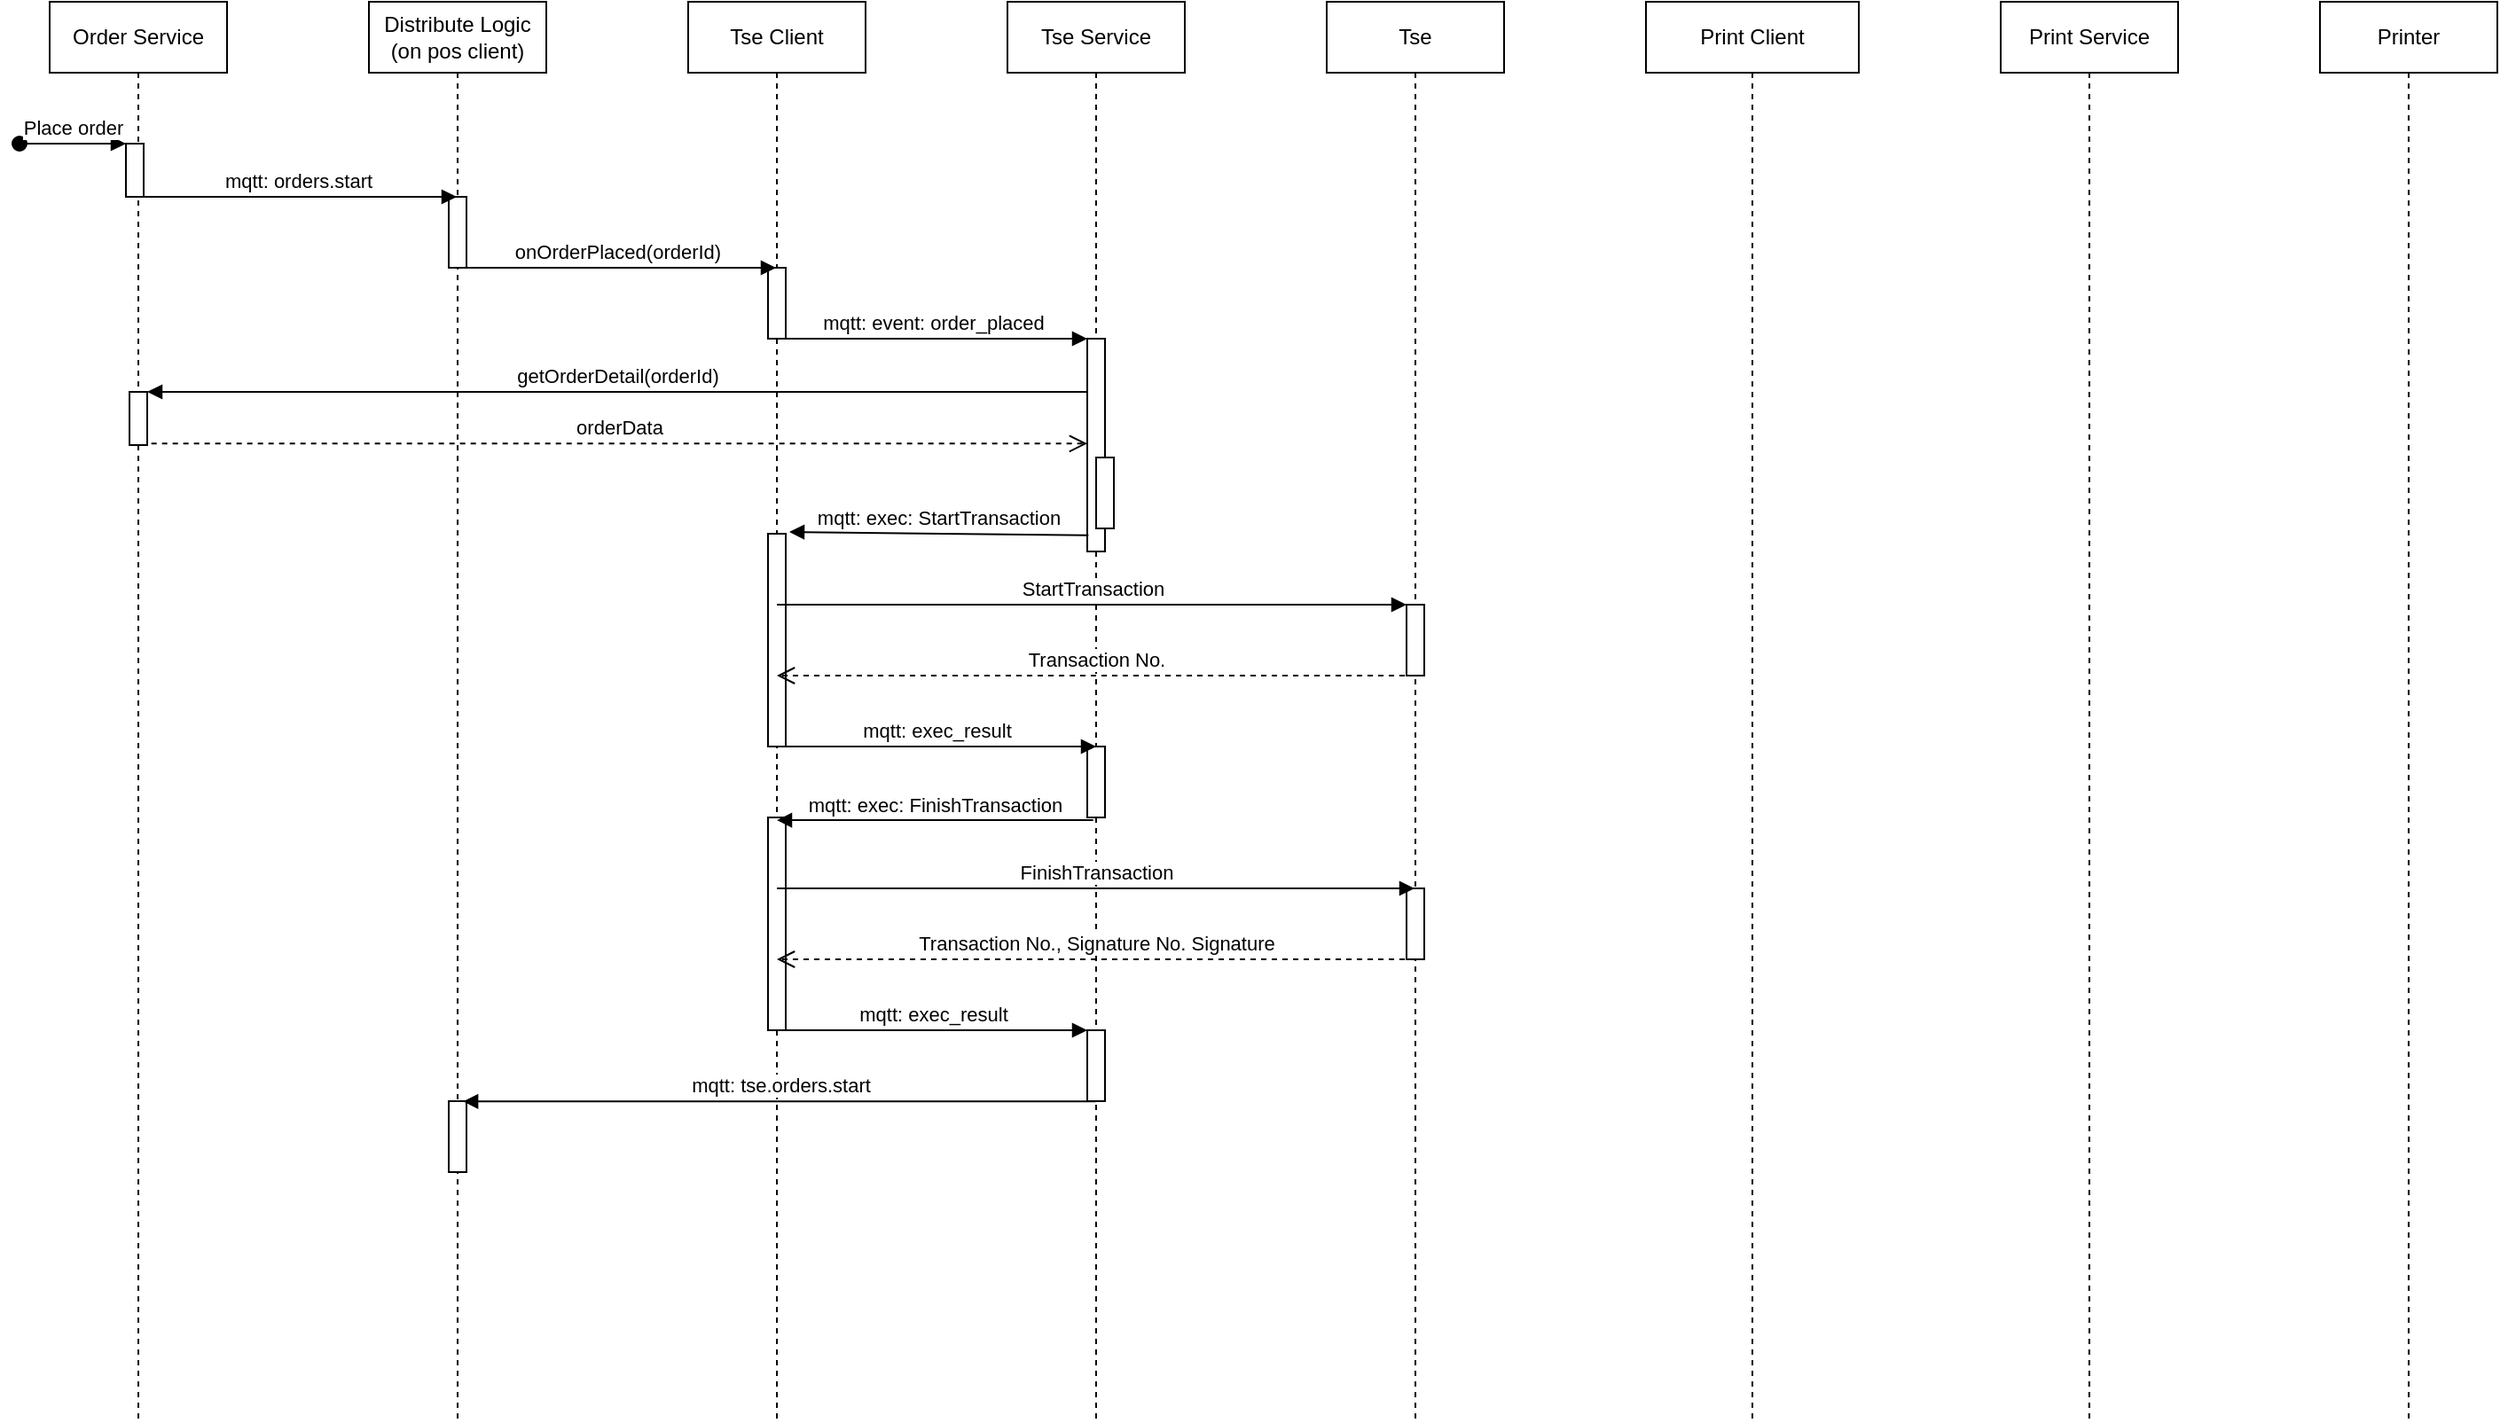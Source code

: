 <mxfile version="13.8.6" type="github">
  <diagram id="kgpKYQtTHZ0yAKxKKP6v" name="Page-1">
    <mxGraphModel dx="1471" dy="990" grid="1" gridSize="10" guides="1" tooltips="1" connect="1" arrows="1" fold="1" page="1" pageScale="1" pageWidth="850" pageHeight="1100" math="0" shadow="0">
      <root>
        <mxCell id="0" />
        <mxCell id="1" parent="0" />
        <mxCell id="9y2KvSh_7_GxnZTD8iaE-1" value="Order Service" style="shape=umlLifeline;perimeter=lifelinePerimeter;whiteSpace=wrap;html=1;container=1;collapsible=0;recursiveResize=0;outlineConnect=0;" vertex="1" parent="1">
          <mxGeometry x="60" y="60" width="100" height="800" as="geometry" />
        </mxCell>
        <mxCell id="9y2KvSh_7_GxnZTD8iaE-13" value="" style="html=1;points=[];perimeter=orthogonalPerimeter;" vertex="1" parent="9y2KvSh_7_GxnZTD8iaE-1">
          <mxGeometry x="43" y="80" width="10" height="30" as="geometry" />
        </mxCell>
        <mxCell id="9y2KvSh_7_GxnZTD8iaE-14" value="Place order" style="html=1;verticalAlign=bottom;startArrow=oval;endArrow=block;startSize=8;" edge="1" target="9y2KvSh_7_GxnZTD8iaE-13" parent="9y2KvSh_7_GxnZTD8iaE-1">
          <mxGeometry relative="1" as="geometry">
            <mxPoint x="-17" y="80" as="sourcePoint" />
          </mxGeometry>
        </mxCell>
        <mxCell id="9y2KvSh_7_GxnZTD8iaE-30" value="" style="html=1;points=[];perimeter=orthogonalPerimeter;" vertex="1" parent="9y2KvSh_7_GxnZTD8iaE-1">
          <mxGeometry x="45" y="220" width="10" height="30" as="geometry" />
        </mxCell>
        <mxCell id="9y2KvSh_7_GxnZTD8iaE-2" value="Tse Service" style="shape=umlLifeline;perimeter=lifelinePerimeter;whiteSpace=wrap;html=1;container=1;collapsible=0;recursiveResize=0;outlineConnect=0;" vertex="1" parent="1">
          <mxGeometry x="600" y="60" width="100" height="800" as="geometry" />
        </mxCell>
        <mxCell id="9y2KvSh_7_GxnZTD8iaE-28" value="" style="html=1;points=[];perimeter=orthogonalPerimeter;" vertex="1" parent="9y2KvSh_7_GxnZTD8iaE-2">
          <mxGeometry x="45" y="190" width="10" height="120" as="geometry" />
        </mxCell>
        <mxCell id="9y2KvSh_7_GxnZTD8iaE-44" value="" style="html=1;points=[];perimeter=orthogonalPerimeter;" vertex="1" parent="9y2KvSh_7_GxnZTD8iaE-2">
          <mxGeometry x="45" y="420" width="10" height="40" as="geometry" />
        </mxCell>
        <mxCell id="9y2KvSh_7_GxnZTD8iaE-52" value="" style="html=1;points=[];perimeter=orthogonalPerimeter;" vertex="1" parent="9y2KvSh_7_GxnZTD8iaE-2">
          <mxGeometry x="45" y="580" width="10" height="40" as="geometry" />
        </mxCell>
        <mxCell id="9y2KvSh_7_GxnZTD8iaE-56" value="" style="html=1;points=[];perimeter=orthogonalPerimeter;" vertex="1" parent="9y2KvSh_7_GxnZTD8iaE-2">
          <mxGeometry x="50" y="257" width="10" height="40" as="geometry" />
        </mxCell>
        <mxCell id="9y2KvSh_7_GxnZTD8iaE-3" value="Print Service" style="shape=umlLifeline;perimeter=lifelinePerimeter;whiteSpace=wrap;html=1;container=1;collapsible=0;recursiveResize=0;outlineConnect=0;" vertex="1" parent="1">
          <mxGeometry x="1160" y="60" width="100" height="800" as="geometry" />
        </mxCell>
        <mxCell id="9y2KvSh_7_GxnZTD8iaE-4" value="Tse Client" style="shape=umlLifeline;perimeter=lifelinePerimeter;whiteSpace=wrap;html=1;container=1;collapsible=0;recursiveResize=0;outlineConnect=0;" vertex="1" parent="1">
          <mxGeometry x="420" y="60" width="100" height="800" as="geometry" />
        </mxCell>
        <mxCell id="9y2KvSh_7_GxnZTD8iaE-21" value="" style="html=1;points=[];perimeter=orthogonalPerimeter;" vertex="1" parent="9y2KvSh_7_GxnZTD8iaE-4">
          <mxGeometry x="45" y="150" width="10" height="40" as="geometry" />
        </mxCell>
        <mxCell id="9y2KvSh_7_GxnZTD8iaE-35" value="" style="html=1;points=[];perimeter=orthogonalPerimeter;" vertex="1" parent="9y2KvSh_7_GxnZTD8iaE-4">
          <mxGeometry x="45" y="300" width="10" height="120" as="geometry" />
        </mxCell>
        <mxCell id="9y2KvSh_7_GxnZTD8iaE-47" value="" style="html=1;points=[];perimeter=orthogonalPerimeter;" vertex="1" parent="9y2KvSh_7_GxnZTD8iaE-4">
          <mxGeometry x="45" y="460" width="10" height="120" as="geometry" />
        </mxCell>
        <mxCell id="9y2KvSh_7_GxnZTD8iaE-5" value="Print Client" style="shape=umlLifeline;perimeter=lifelinePerimeter;whiteSpace=wrap;html=1;container=1;collapsible=0;recursiveResize=0;outlineConnect=0;" vertex="1" parent="1">
          <mxGeometry x="960" y="60" width="120" height="800" as="geometry" />
        </mxCell>
        <mxCell id="9y2KvSh_7_GxnZTD8iaE-7" value="Distribute&amp;nbsp;Logic&lt;br&gt;(on pos client)" style="shape=umlLifeline;perimeter=lifelinePerimeter;whiteSpace=wrap;html=1;container=1;collapsible=0;recursiveResize=0;outlineConnect=0;" vertex="1" parent="1">
          <mxGeometry x="240" y="60" width="100" height="800" as="geometry" />
        </mxCell>
        <mxCell id="9y2KvSh_7_GxnZTD8iaE-17" value="" style="html=1;points=[];perimeter=orthogonalPerimeter;" vertex="1" parent="9y2KvSh_7_GxnZTD8iaE-7">
          <mxGeometry x="45" y="110" width="10" height="40" as="geometry" />
        </mxCell>
        <mxCell id="9y2KvSh_7_GxnZTD8iaE-53" value="" style="html=1;points=[];perimeter=orthogonalPerimeter;" vertex="1" parent="9y2KvSh_7_GxnZTD8iaE-7">
          <mxGeometry x="45" y="620" width="10" height="40" as="geometry" />
        </mxCell>
        <mxCell id="9y2KvSh_7_GxnZTD8iaE-6" value="Printer" style="shape=umlLifeline;perimeter=lifelinePerimeter;whiteSpace=wrap;html=1;container=1;collapsible=0;recursiveResize=0;outlineConnect=0;" vertex="1" parent="1">
          <mxGeometry x="1340" y="60" width="100" height="800" as="geometry" />
        </mxCell>
        <mxCell id="9y2KvSh_7_GxnZTD8iaE-8" value="Tse" style="shape=umlLifeline;perimeter=lifelinePerimeter;whiteSpace=wrap;html=1;container=1;collapsible=0;recursiveResize=0;outlineConnect=0;" vertex="1" parent="1">
          <mxGeometry x="780" y="60" width="100" height="800" as="geometry" />
        </mxCell>
        <mxCell id="9y2KvSh_7_GxnZTD8iaE-37" value="" style="html=1;points=[];perimeter=orthogonalPerimeter;" vertex="1" parent="9y2KvSh_7_GxnZTD8iaE-8">
          <mxGeometry x="45" y="340" width="10" height="40" as="geometry" />
        </mxCell>
        <mxCell id="9y2KvSh_7_GxnZTD8iaE-49" value="" style="html=1;points=[];perimeter=orthogonalPerimeter;" vertex="1" parent="9y2KvSh_7_GxnZTD8iaE-8">
          <mxGeometry x="45" y="500" width="10" height="40" as="geometry" />
        </mxCell>
        <mxCell id="9y2KvSh_7_GxnZTD8iaE-18" value="mqtt: orders.start" style="html=1;verticalAlign=bottom;endArrow=block;" edge="1" parent="1" target="9y2KvSh_7_GxnZTD8iaE-7">
          <mxGeometry width="80" relative="1" as="geometry">
            <mxPoint x="110" y="170" as="sourcePoint" />
            <mxPoint x="190" y="170" as="targetPoint" />
          </mxGeometry>
        </mxCell>
        <mxCell id="9y2KvSh_7_GxnZTD8iaE-23" value="onOrderPlaced(orderId)" style="html=1;verticalAlign=bottom;endArrow=block;" edge="1" parent="1" target="9y2KvSh_7_GxnZTD8iaE-4">
          <mxGeometry width="80" relative="1" as="geometry">
            <mxPoint x="290" y="210" as="sourcePoint" />
            <mxPoint x="370" y="210" as="targetPoint" />
          </mxGeometry>
        </mxCell>
        <mxCell id="9y2KvSh_7_GxnZTD8iaE-27" value="mqtt: event: order_placed" style="html=1;verticalAlign=bottom;endArrow=block;" edge="1" parent="1" target="9y2KvSh_7_GxnZTD8iaE-28">
          <mxGeometry width="80" relative="1" as="geometry">
            <mxPoint x="470" y="250" as="sourcePoint" />
            <mxPoint x="550" y="250" as="targetPoint" />
          </mxGeometry>
        </mxCell>
        <mxCell id="9y2KvSh_7_GxnZTD8iaE-31" value="getOrderDetail(orderId)" style="html=1;verticalAlign=bottom;endArrow=block;entryX=1;entryY=0;exitX=-0.017;exitY=0.25;exitDx=0;exitDy=0;exitPerimeter=0;" edge="1" target="9y2KvSh_7_GxnZTD8iaE-30" parent="1" source="9y2KvSh_7_GxnZTD8iaE-28">
          <mxGeometry relative="1" as="geometry">
            <mxPoint x="640" y="290" as="sourcePoint" />
          </mxGeometry>
        </mxCell>
        <mxCell id="9y2KvSh_7_GxnZTD8iaE-32" value="orderData" style="html=1;verticalAlign=bottom;endArrow=open;dashed=1;endSize=8;exitX=1.233;exitY=0.972;exitDx=0;exitDy=0;exitPerimeter=0;" edge="1" source="9y2KvSh_7_GxnZTD8iaE-30" parent="1" target="9y2KvSh_7_GxnZTD8iaE-28">
          <mxGeometry relative="1" as="geometry">
            <mxPoint x="650" y="319" as="targetPoint" />
            <mxPoint x="120" y="308" as="sourcePoint" />
          </mxGeometry>
        </mxCell>
        <mxCell id="9y2KvSh_7_GxnZTD8iaE-34" value="mqtt: exec: StartTransaction" style="html=1;verticalAlign=bottom;endArrow=block;exitX=0.067;exitY=0.924;exitDx=0;exitDy=0;exitPerimeter=0;" edge="1" parent="1" source="9y2KvSh_7_GxnZTD8iaE-28">
          <mxGeometry width="80" relative="1" as="geometry">
            <mxPoint x="640" y="365" as="sourcePoint" />
            <mxPoint x="477" y="359" as="targetPoint" />
            <Array as="points">
              <mxPoint x="477" y="359" />
            </Array>
          </mxGeometry>
        </mxCell>
        <mxCell id="9y2KvSh_7_GxnZTD8iaE-36" value="StartTransaction" style="html=1;verticalAlign=bottom;endArrow=block;" edge="1" parent="1" target="9y2KvSh_7_GxnZTD8iaE-37">
          <mxGeometry width="80" relative="1" as="geometry">
            <mxPoint x="470" y="400" as="sourcePoint" />
            <mxPoint x="750" y="390" as="targetPoint" />
          </mxGeometry>
        </mxCell>
        <mxCell id="9y2KvSh_7_GxnZTD8iaE-39" value="Transaction No." style="html=1;verticalAlign=bottom;endArrow=open;dashed=1;endSize=8;" edge="1" parent="1" target="9y2KvSh_7_GxnZTD8iaE-4">
          <mxGeometry relative="1" as="geometry">
            <mxPoint x="830" y="440" as="sourcePoint" />
            <mxPoint x="690" y="440" as="targetPoint" />
          </mxGeometry>
        </mxCell>
        <mxCell id="9y2KvSh_7_GxnZTD8iaE-43" value="mqtt: exec_result" style="html=1;verticalAlign=bottom;endArrow=block;" edge="1" parent="1">
          <mxGeometry width="80" relative="1" as="geometry">
            <mxPoint x="470" y="480" as="sourcePoint" />
            <mxPoint x="650" y="480" as="targetPoint" />
          </mxGeometry>
        </mxCell>
        <mxCell id="9y2KvSh_7_GxnZTD8iaE-46" value="mqtt: exec: FinishTransaction" style="html=1;verticalAlign=bottom;endArrow=block;exitX=0.335;exitY=1.038;exitDx=0;exitDy=0;exitPerimeter=0;" edge="1" parent="1" source="9y2KvSh_7_GxnZTD8iaE-44" target="9y2KvSh_7_GxnZTD8iaE-4">
          <mxGeometry width="80" relative="1" as="geometry">
            <mxPoint x="650" y="510" as="sourcePoint" />
            <mxPoint x="730" y="510" as="targetPoint" />
          </mxGeometry>
        </mxCell>
        <mxCell id="9y2KvSh_7_GxnZTD8iaE-48" value="FinishTransaction" style="html=1;verticalAlign=bottom;endArrow=block;" edge="1" parent="1" target="9y2KvSh_7_GxnZTD8iaE-8">
          <mxGeometry width="80" relative="1" as="geometry">
            <mxPoint x="470" y="560" as="sourcePoint" />
            <mxPoint x="550" y="560" as="targetPoint" />
          </mxGeometry>
        </mxCell>
        <mxCell id="9y2KvSh_7_GxnZTD8iaE-50" value="Transaction No., Signature No. Signature" style="html=1;verticalAlign=bottom;endArrow=open;dashed=1;endSize=8;" edge="1" parent="1" target="9y2KvSh_7_GxnZTD8iaE-4">
          <mxGeometry relative="1" as="geometry">
            <mxPoint x="830" y="600" as="sourcePoint" />
            <mxPoint x="750" y="600" as="targetPoint" />
          </mxGeometry>
        </mxCell>
        <mxCell id="9y2KvSh_7_GxnZTD8iaE-51" value="mqtt: exec_result" style="html=1;verticalAlign=bottom;endArrow=block;" edge="1" parent="1" target="9y2KvSh_7_GxnZTD8iaE-52">
          <mxGeometry width="80" relative="1" as="geometry">
            <mxPoint x="470" y="640" as="sourcePoint" />
            <mxPoint x="550" y="640" as="targetPoint" />
          </mxGeometry>
        </mxCell>
        <mxCell id="9y2KvSh_7_GxnZTD8iaE-55" value="mqtt: tse.orders.start" style="html=1;verticalAlign=bottom;endArrow=block;entryX=0.806;entryY=0.004;entryDx=0;entryDy=0;entryPerimeter=0;" edge="1" parent="1" source="9y2KvSh_7_GxnZTD8iaE-2" target="9y2KvSh_7_GxnZTD8iaE-53">
          <mxGeometry width="80" relative="1" as="geometry">
            <mxPoint x="610" y="720" as="sourcePoint" />
            <mxPoint x="690" y="720" as="targetPoint" />
          </mxGeometry>
        </mxCell>
      </root>
    </mxGraphModel>
  </diagram>
</mxfile>
